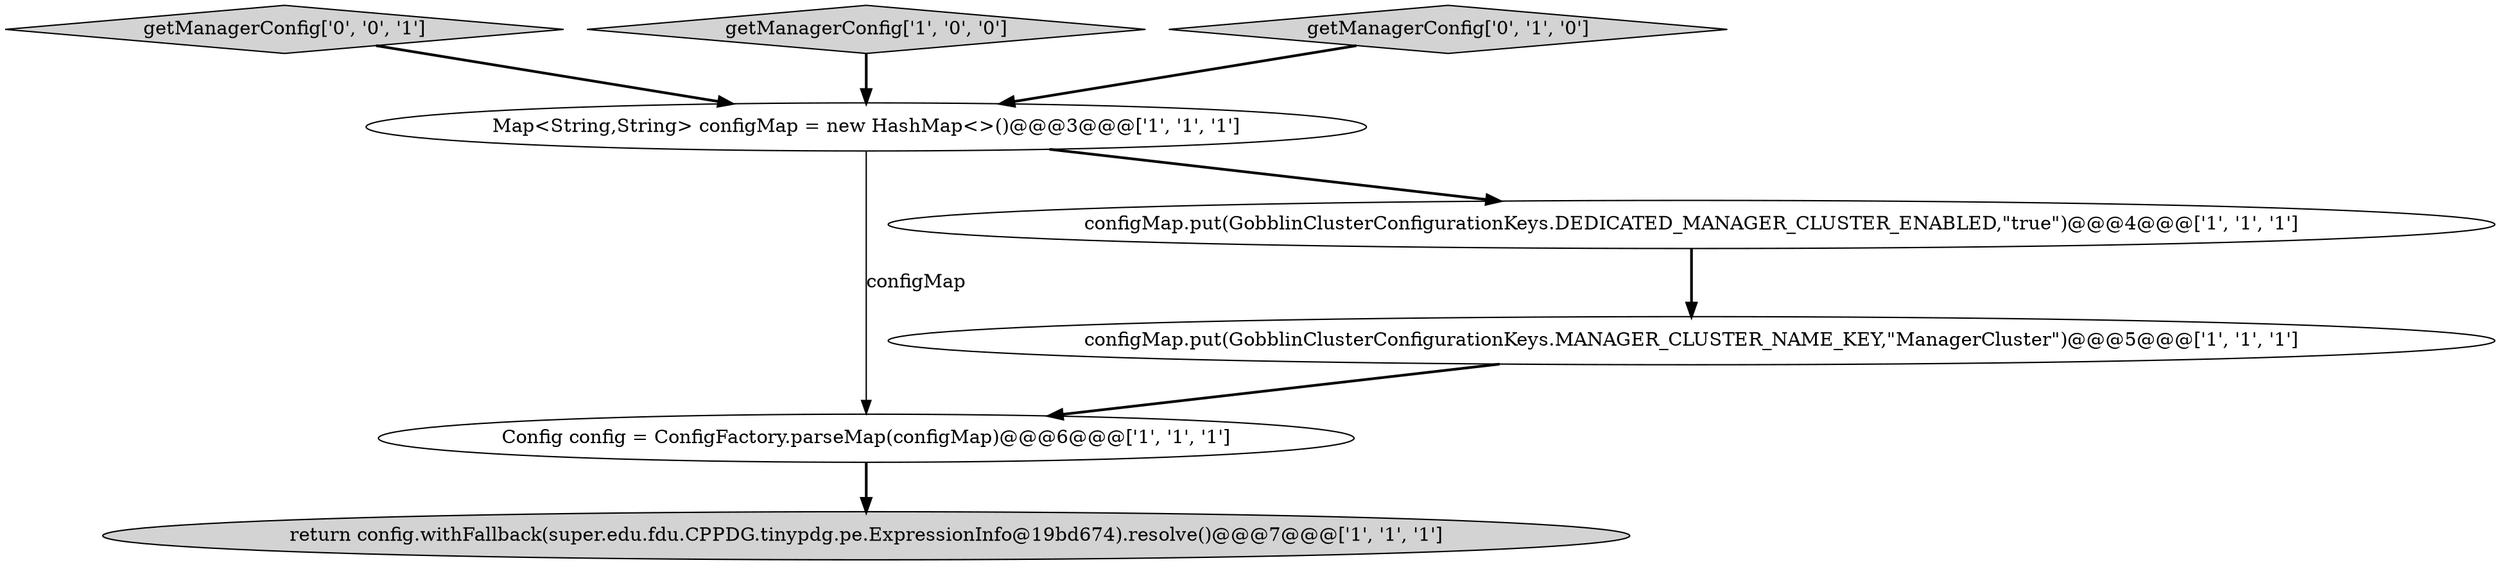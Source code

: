 digraph {
3 [style = filled, label = "Map<String,String> configMap = new HashMap<>()@@@3@@@['1', '1', '1']", fillcolor = white, shape = ellipse image = "AAA0AAABBB1BBB"];
7 [style = filled, label = "getManagerConfig['0', '0', '1']", fillcolor = lightgray, shape = diamond image = "AAA0AAABBB3BBB"];
4 [style = filled, label = "getManagerConfig['1', '0', '0']", fillcolor = lightgray, shape = diamond image = "AAA0AAABBB1BBB"];
1 [style = filled, label = "configMap.put(GobblinClusterConfigurationKeys.MANAGER_CLUSTER_NAME_KEY,\"ManagerCluster\")@@@5@@@['1', '1', '1']", fillcolor = white, shape = ellipse image = "AAA0AAABBB1BBB"];
6 [style = filled, label = "getManagerConfig['0', '1', '0']", fillcolor = lightgray, shape = diamond image = "AAA0AAABBB2BBB"];
2 [style = filled, label = "Config config = ConfigFactory.parseMap(configMap)@@@6@@@['1', '1', '1']", fillcolor = white, shape = ellipse image = "AAA0AAABBB1BBB"];
0 [style = filled, label = "configMap.put(GobblinClusterConfigurationKeys.DEDICATED_MANAGER_CLUSTER_ENABLED,\"true\")@@@4@@@['1', '1', '1']", fillcolor = white, shape = ellipse image = "AAA0AAABBB1BBB"];
5 [style = filled, label = "return config.withFallback(super.edu.fdu.CPPDG.tinypdg.pe.ExpressionInfo@19bd674).resolve()@@@7@@@['1', '1', '1']", fillcolor = lightgray, shape = ellipse image = "AAA0AAABBB1BBB"];
6->3 [style = bold, label=""];
4->3 [style = bold, label=""];
1->2 [style = bold, label=""];
0->1 [style = bold, label=""];
7->3 [style = bold, label=""];
3->0 [style = bold, label=""];
3->2 [style = solid, label="configMap"];
2->5 [style = bold, label=""];
}
